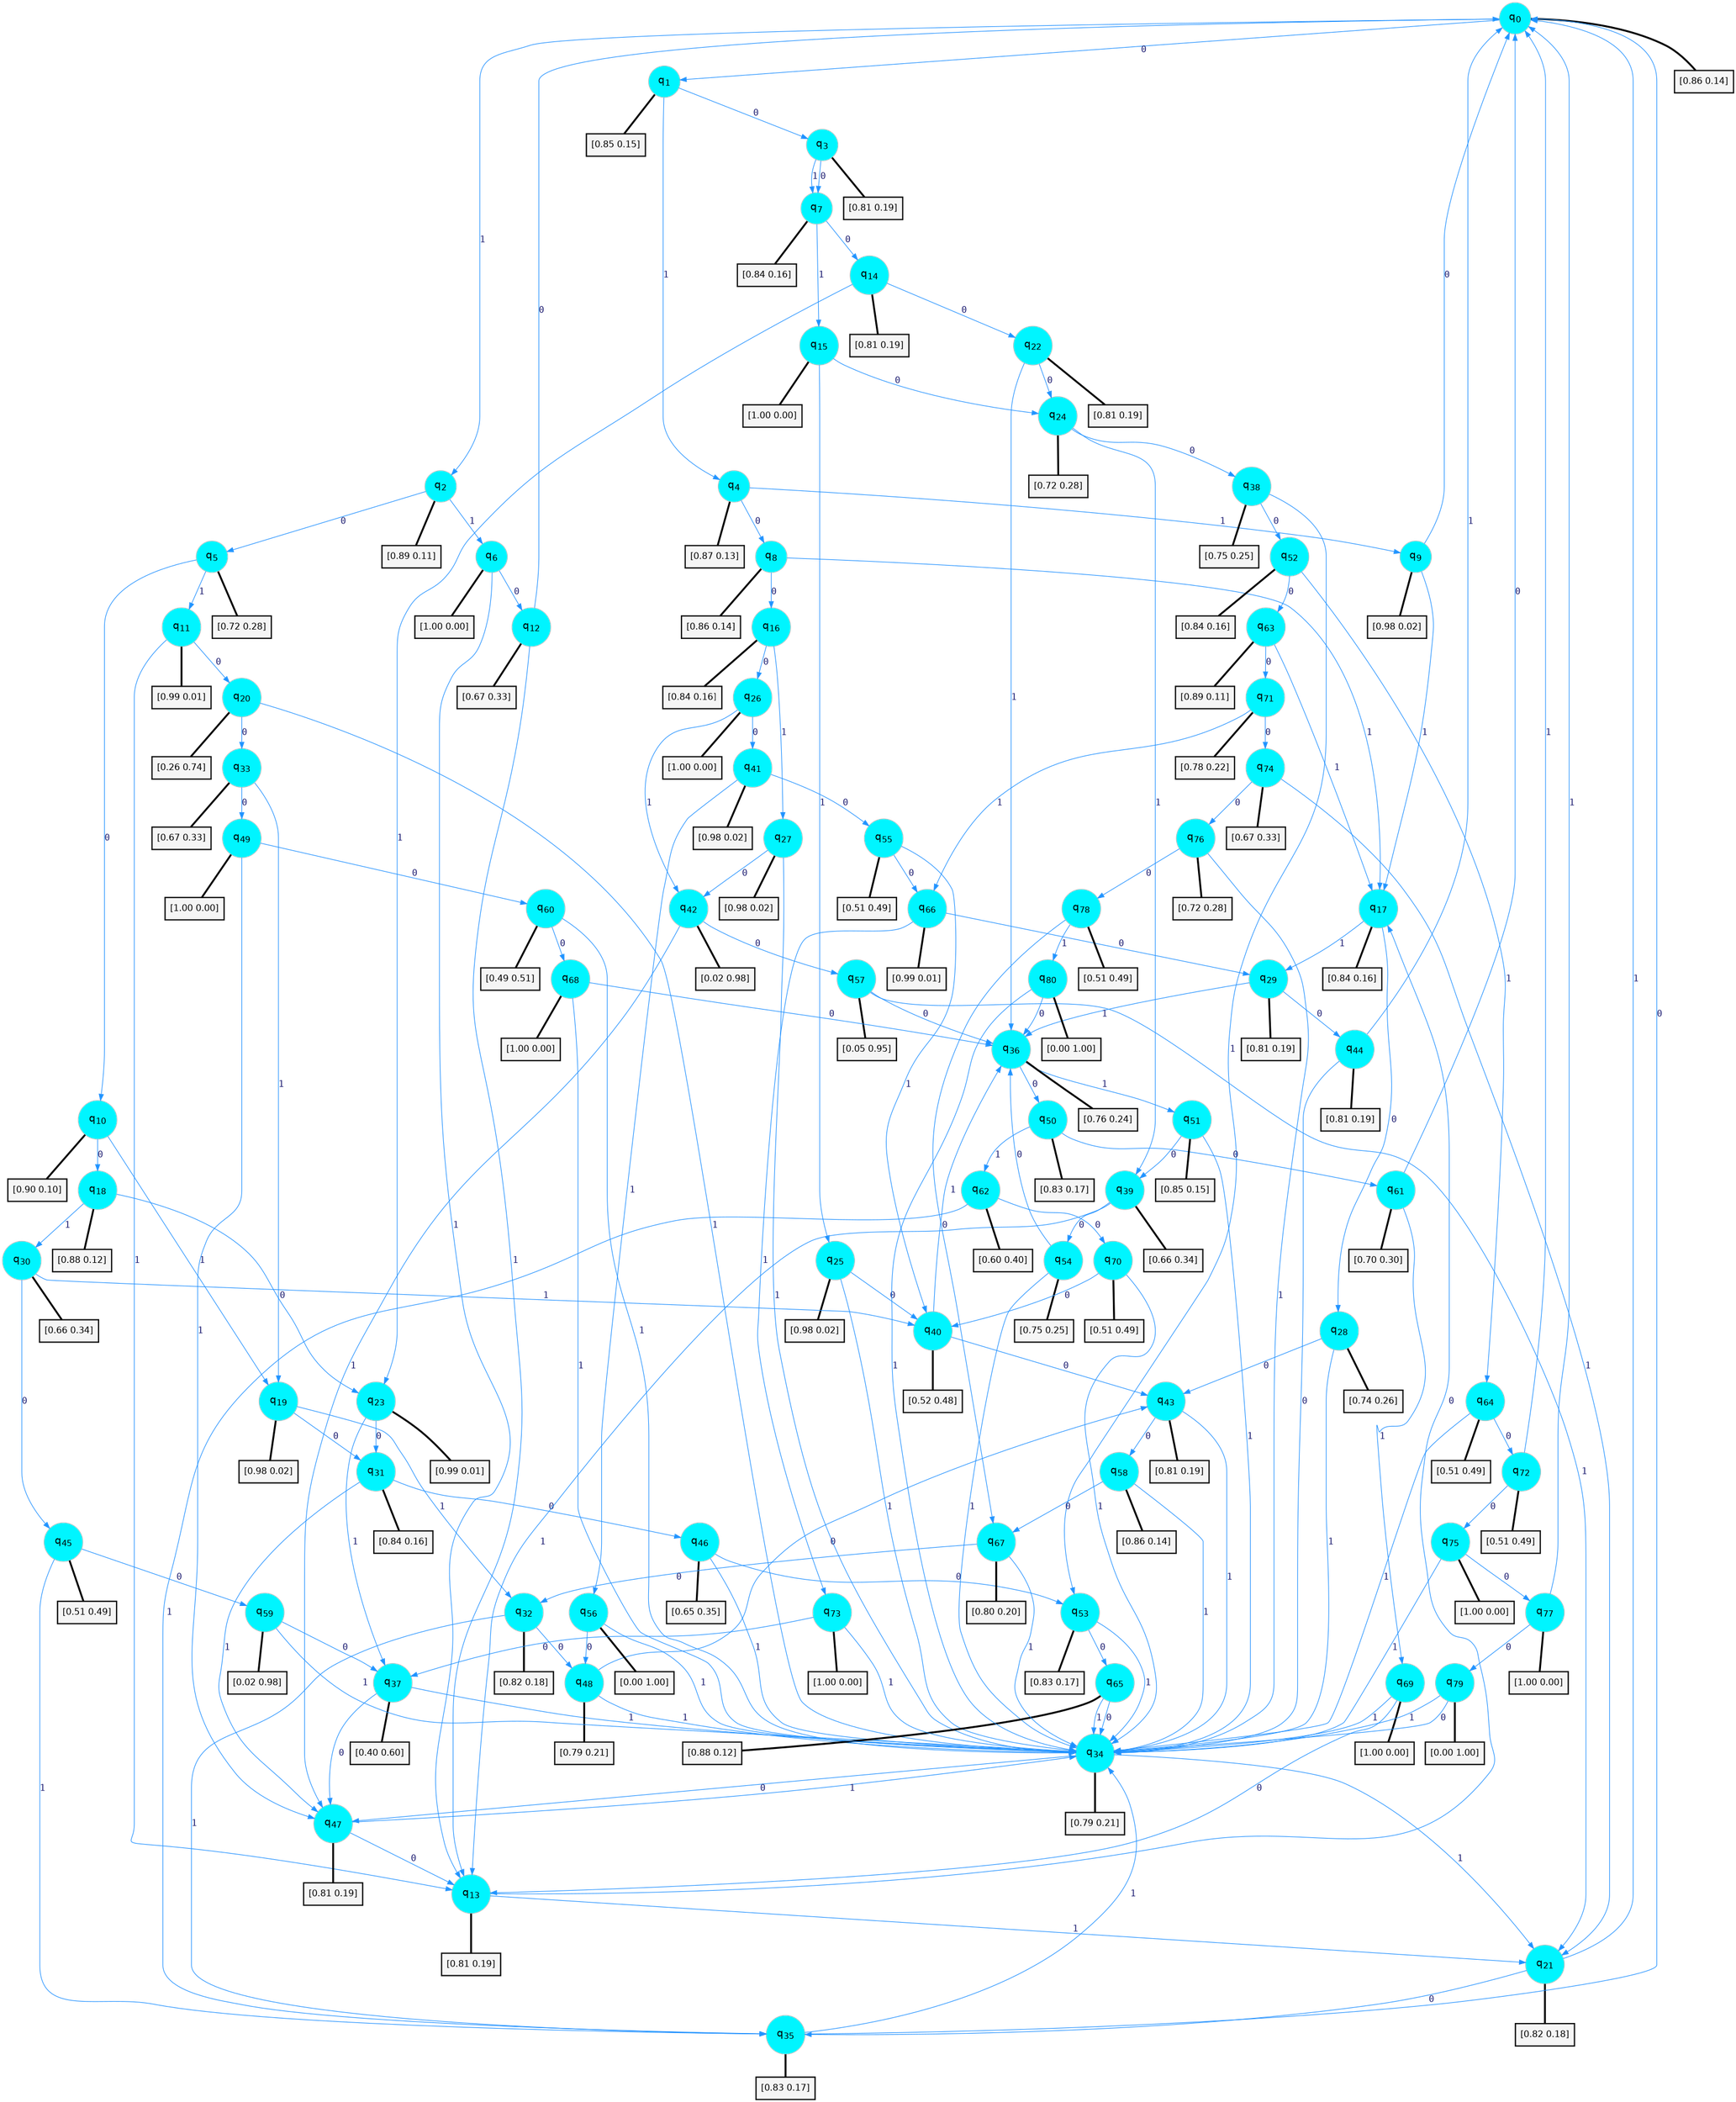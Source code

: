 digraph G {
graph [
bgcolor=transparent, dpi=300, rankdir=TD, size="40,25"];
node [
color=gray, fillcolor=turquoise1, fontcolor=black, fontname=Helvetica, fontsize=16, fontweight=bold, shape=circle, style=filled];
edge [
arrowsize=1, color=dodgerblue1, fontcolor=midnightblue, fontname=courier, fontweight=bold, penwidth=1, style=solid, weight=20];
0[label=<q<SUB>0</SUB>>];
1[label=<q<SUB>1</SUB>>];
2[label=<q<SUB>2</SUB>>];
3[label=<q<SUB>3</SUB>>];
4[label=<q<SUB>4</SUB>>];
5[label=<q<SUB>5</SUB>>];
6[label=<q<SUB>6</SUB>>];
7[label=<q<SUB>7</SUB>>];
8[label=<q<SUB>8</SUB>>];
9[label=<q<SUB>9</SUB>>];
10[label=<q<SUB>10</SUB>>];
11[label=<q<SUB>11</SUB>>];
12[label=<q<SUB>12</SUB>>];
13[label=<q<SUB>13</SUB>>];
14[label=<q<SUB>14</SUB>>];
15[label=<q<SUB>15</SUB>>];
16[label=<q<SUB>16</SUB>>];
17[label=<q<SUB>17</SUB>>];
18[label=<q<SUB>18</SUB>>];
19[label=<q<SUB>19</SUB>>];
20[label=<q<SUB>20</SUB>>];
21[label=<q<SUB>21</SUB>>];
22[label=<q<SUB>22</SUB>>];
23[label=<q<SUB>23</SUB>>];
24[label=<q<SUB>24</SUB>>];
25[label=<q<SUB>25</SUB>>];
26[label=<q<SUB>26</SUB>>];
27[label=<q<SUB>27</SUB>>];
28[label=<q<SUB>28</SUB>>];
29[label=<q<SUB>29</SUB>>];
30[label=<q<SUB>30</SUB>>];
31[label=<q<SUB>31</SUB>>];
32[label=<q<SUB>32</SUB>>];
33[label=<q<SUB>33</SUB>>];
34[label=<q<SUB>34</SUB>>];
35[label=<q<SUB>35</SUB>>];
36[label=<q<SUB>36</SUB>>];
37[label=<q<SUB>37</SUB>>];
38[label=<q<SUB>38</SUB>>];
39[label=<q<SUB>39</SUB>>];
40[label=<q<SUB>40</SUB>>];
41[label=<q<SUB>41</SUB>>];
42[label=<q<SUB>42</SUB>>];
43[label=<q<SUB>43</SUB>>];
44[label=<q<SUB>44</SUB>>];
45[label=<q<SUB>45</SUB>>];
46[label=<q<SUB>46</SUB>>];
47[label=<q<SUB>47</SUB>>];
48[label=<q<SUB>48</SUB>>];
49[label=<q<SUB>49</SUB>>];
50[label=<q<SUB>50</SUB>>];
51[label=<q<SUB>51</SUB>>];
52[label=<q<SUB>52</SUB>>];
53[label=<q<SUB>53</SUB>>];
54[label=<q<SUB>54</SUB>>];
55[label=<q<SUB>55</SUB>>];
56[label=<q<SUB>56</SUB>>];
57[label=<q<SUB>57</SUB>>];
58[label=<q<SUB>58</SUB>>];
59[label=<q<SUB>59</SUB>>];
60[label=<q<SUB>60</SUB>>];
61[label=<q<SUB>61</SUB>>];
62[label=<q<SUB>62</SUB>>];
63[label=<q<SUB>63</SUB>>];
64[label=<q<SUB>64</SUB>>];
65[label=<q<SUB>65</SUB>>];
66[label=<q<SUB>66</SUB>>];
67[label=<q<SUB>67</SUB>>];
68[label=<q<SUB>68</SUB>>];
69[label=<q<SUB>69</SUB>>];
70[label=<q<SUB>70</SUB>>];
71[label=<q<SUB>71</SUB>>];
72[label=<q<SUB>72</SUB>>];
73[label=<q<SUB>73</SUB>>];
74[label=<q<SUB>74</SUB>>];
75[label=<q<SUB>75</SUB>>];
76[label=<q<SUB>76</SUB>>];
77[label=<q<SUB>77</SUB>>];
78[label=<q<SUB>78</SUB>>];
79[label=<q<SUB>79</SUB>>];
80[label=<q<SUB>80</SUB>>];
81[label="[0.86 0.14]", shape=box,fontcolor=black, fontname=Helvetica, fontsize=14, penwidth=2, fillcolor=whitesmoke,color=black];
82[label="[0.85 0.15]", shape=box,fontcolor=black, fontname=Helvetica, fontsize=14, penwidth=2, fillcolor=whitesmoke,color=black];
83[label="[0.89 0.11]", shape=box,fontcolor=black, fontname=Helvetica, fontsize=14, penwidth=2, fillcolor=whitesmoke,color=black];
84[label="[0.81 0.19]", shape=box,fontcolor=black, fontname=Helvetica, fontsize=14, penwidth=2, fillcolor=whitesmoke,color=black];
85[label="[0.87 0.13]", shape=box,fontcolor=black, fontname=Helvetica, fontsize=14, penwidth=2, fillcolor=whitesmoke,color=black];
86[label="[0.72 0.28]", shape=box,fontcolor=black, fontname=Helvetica, fontsize=14, penwidth=2, fillcolor=whitesmoke,color=black];
87[label="[1.00 0.00]", shape=box,fontcolor=black, fontname=Helvetica, fontsize=14, penwidth=2, fillcolor=whitesmoke,color=black];
88[label="[0.84 0.16]", shape=box,fontcolor=black, fontname=Helvetica, fontsize=14, penwidth=2, fillcolor=whitesmoke,color=black];
89[label="[0.86 0.14]", shape=box,fontcolor=black, fontname=Helvetica, fontsize=14, penwidth=2, fillcolor=whitesmoke,color=black];
90[label="[0.98 0.02]", shape=box,fontcolor=black, fontname=Helvetica, fontsize=14, penwidth=2, fillcolor=whitesmoke,color=black];
91[label="[0.90 0.10]", shape=box,fontcolor=black, fontname=Helvetica, fontsize=14, penwidth=2, fillcolor=whitesmoke,color=black];
92[label="[0.99 0.01]", shape=box,fontcolor=black, fontname=Helvetica, fontsize=14, penwidth=2, fillcolor=whitesmoke,color=black];
93[label="[0.67 0.33]", shape=box,fontcolor=black, fontname=Helvetica, fontsize=14, penwidth=2, fillcolor=whitesmoke,color=black];
94[label="[0.81 0.19]", shape=box,fontcolor=black, fontname=Helvetica, fontsize=14, penwidth=2, fillcolor=whitesmoke,color=black];
95[label="[0.81 0.19]", shape=box,fontcolor=black, fontname=Helvetica, fontsize=14, penwidth=2, fillcolor=whitesmoke,color=black];
96[label="[1.00 0.00]", shape=box,fontcolor=black, fontname=Helvetica, fontsize=14, penwidth=2, fillcolor=whitesmoke,color=black];
97[label="[0.84 0.16]", shape=box,fontcolor=black, fontname=Helvetica, fontsize=14, penwidth=2, fillcolor=whitesmoke,color=black];
98[label="[0.84 0.16]", shape=box,fontcolor=black, fontname=Helvetica, fontsize=14, penwidth=2, fillcolor=whitesmoke,color=black];
99[label="[0.88 0.12]", shape=box,fontcolor=black, fontname=Helvetica, fontsize=14, penwidth=2, fillcolor=whitesmoke,color=black];
100[label="[0.98 0.02]", shape=box,fontcolor=black, fontname=Helvetica, fontsize=14, penwidth=2, fillcolor=whitesmoke,color=black];
101[label="[0.26 0.74]", shape=box,fontcolor=black, fontname=Helvetica, fontsize=14, penwidth=2, fillcolor=whitesmoke,color=black];
102[label="[0.82 0.18]", shape=box,fontcolor=black, fontname=Helvetica, fontsize=14, penwidth=2, fillcolor=whitesmoke,color=black];
103[label="[0.81 0.19]", shape=box,fontcolor=black, fontname=Helvetica, fontsize=14, penwidth=2, fillcolor=whitesmoke,color=black];
104[label="[0.99 0.01]", shape=box,fontcolor=black, fontname=Helvetica, fontsize=14, penwidth=2, fillcolor=whitesmoke,color=black];
105[label="[0.72 0.28]", shape=box,fontcolor=black, fontname=Helvetica, fontsize=14, penwidth=2, fillcolor=whitesmoke,color=black];
106[label="[0.98 0.02]", shape=box,fontcolor=black, fontname=Helvetica, fontsize=14, penwidth=2, fillcolor=whitesmoke,color=black];
107[label="[1.00 0.00]", shape=box,fontcolor=black, fontname=Helvetica, fontsize=14, penwidth=2, fillcolor=whitesmoke,color=black];
108[label="[0.98 0.02]", shape=box,fontcolor=black, fontname=Helvetica, fontsize=14, penwidth=2, fillcolor=whitesmoke,color=black];
109[label="[0.74 0.26]", shape=box,fontcolor=black, fontname=Helvetica, fontsize=14, penwidth=2, fillcolor=whitesmoke,color=black];
110[label="[0.81 0.19]", shape=box,fontcolor=black, fontname=Helvetica, fontsize=14, penwidth=2, fillcolor=whitesmoke,color=black];
111[label="[0.66 0.34]", shape=box,fontcolor=black, fontname=Helvetica, fontsize=14, penwidth=2, fillcolor=whitesmoke,color=black];
112[label="[0.84 0.16]", shape=box,fontcolor=black, fontname=Helvetica, fontsize=14, penwidth=2, fillcolor=whitesmoke,color=black];
113[label="[0.82 0.18]", shape=box,fontcolor=black, fontname=Helvetica, fontsize=14, penwidth=2, fillcolor=whitesmoke,color=black];
114[label="[0.67 0.33]", shape=box,fontcolor=black, fontname=Helvetica, fontsize=14, penwidth=2, fillcolor=whitesmoke,color=black];
115[label="[0.79 0.21]", shape=box,fontcolor=black, fontname=Helvetica, fontsize=14, penwidth=2, fillcolor=whitesmoke,color=black];
116[label="[0.83 0.17]", shape=box,fontcolor=black, fontname=Helvetica, fontsize=14, penwidth=2, fillcolor=whitesmoke,color=black];
117[label="[0.76 0.24]", shape=box,fontcolor=black, fontname=Helvetica, fontsize=14, penwidth=2, fillcolor=whitesmoke,color=black];
118[label="[0.40 0.60]", shape=box,fontcolor=black, fontname=Helvetica, fontsize=14, penwidth=2, fillcolor=whitesmoke,color=black];
119[label="[0.75 0.25]", shape=box,fontcolor=black, fontname=Helvetica, fontsize=14, penwidth=2, fillcolor=whitesmoke,color=black];
120[label="[0.66 0.34]", shape=box,fontcolor=black, fontname=Helvetica, fontsize=14, penwidth=2, fillcolor=whitesmoke,color=black];
121[label="[0.52 0.48]", shape=box,fontcolor=black, fontname=Helvetica, fontsize=14, penwidth=2, fillcolor=whitesmoke,color=black];
122[label="[0.98 0.02]", shape=box,fontcolor=black, fontname=Helvetica, fontsize=14, penwidth=2, fillcolor=whitesmoke,color=black];
123[label="[0.02 0.98]", shape=box,fontcolor=black, fontname=Helvetica, fontsize=14, penwidth=2, fillcolor=whitesmoke,color=black];
124[label="[0.81 0.19]", shape=box,fontcolor=black, fontname=Helvetica, fontsize=14, penwidth=2, fillcolor=whitesmoke,color=black];
125[label="[0.81 0.19]", shape=box,fontcolor=black, fontname=Helvetica, fontsize=14, penwidth=2, fillcolor=whitesmoke,color=black];
126[label="[0.51 0.49]", shape=box,fontcolor=black, fontname=Helvetica, fontsize=14, penwidth=2, fillcolor=whitesmoke,color=black];
127[label="[0.65 0.35]", shape=box,fontcolor=black, fontname=Helvetica, fontsize=14, penwidth=2, fillcolor=whitesmoke,color=black];
128[label="[0.81 0.19]", shape=box,fontcolor=black, fontname=Helvetica, fontsize=14, penwidth=2, fillcolor=whitesmoke,color=black];
129[label="[0.79 0.21]", shape=box,fontcolor=black, fontname=Helvetica, fontsize=14, penwidth=2, fillcolor=whitesmoke,color=black];
130[label="[1.00 0.00]", shape=box,fontcolor=black, fontname=Helvetica, fontsize=14, penwidth=2, fillcolor=whitesmoke,color=black];
131[label="[0.83 0.17]", shape=box,fontcolor=black, fontname=Helvetica, fontsize=14, penwidth=2, fillcolor=whitesmoke,color=black];
132[label="[0.85 0.15]", shape=box,fontcolor=black, fontname=Helvetica, fontsize=14, penwidth=2, fillcolor=whitesmoke,color=black];
133[label="[0.84 0.16]", shape=box,fontcolor=black, fontname=Helvetica, fontsize=14, penwidth=2, fillcolor=whitesmoke,color=black];
134[label="[0.83 0.17]", shape=box,fontcolor=black, fontname=Helvetica, fontsize=14, penwidth=2, fillcolor=whitesmoke,color=black];
135[label="[0.75 0.25]", shape=box,fontcolor=black, fontname=Helvetica, fontsize=14, penwidth=2, fillcolor=whitesmoke,color=black];
136[label="[0.51 0.49]", shape=box,fontcolor=black, fontname=Helvetica, fontsize=14, penwidth=2, fillcolor=whitesmoke,color=black];
137[label="[0.00 1.00]", shape=box,fontcolor=black, fontname=Helvetica, fontsize=14, penwidth=2, fillcolor=whitesmoke,color=black];
138[label="[0.05 0.95]", shape=box,fontcolor=black, fontname=Helvetica, fontsize=14, penwidth=2, fillcolor=whitesmoke,color=black];
139[label="[0.86 0.14]", shape=box,fontcolor=black, fontname=Helvetica, fontsize=14, penwidth=2, fillcolor=whitesmoke,color=black];
140[label="[0.02 0.98]", shape=box,fontcolor=black, fontname=Helvetica, fontsize=14, penwidth=2, fillcolor=whitesmoke,color=black];
141[label="[0.49 0.51]", shape=box,fontcolor=black, fontname=Helvetica, fontsize=14, penwidth=2, fillcolor=whitesmoke,color=black];
142[label="[0.70 0.30]", shape=box,fontcolor=black, fontname=Helvetica, fontsize=14, penwidth=2, fillcolor=whitesmoke,color=black];
143[label="[0.60 0.40]", shape=box,fontcolor=black, fontname=Helvetica, fontsize=14, penwidth=2, fillcolor=whitesmoke,color=black];
144[label="[0.89 0.11]", shape=box,fontcolor=black, fontname=Helvetica, fontsize=14, penwidth=2, fillcolor=whitesmoke,color=black];
145[label="[0.51 0.49]", shape=box,fontcolor=black, fontname=Helvetica, fontsize=14, penwidth=2, fillcolor=whitesmoke,color=black];
146[label="[0.88 0.12]", shape=box,fontcolor=black, fontname=Helvetica, fontsize=14, penwidth=2, fillcolor=whitesmoke,color=black];
147[label="[0.99 0.01]", shape=box,fontcolor=black, fontname=Helvetica, fontsize=14, penwidth=2, fillcolor=whitesmoke,color=black];
148[label="[0.80 0.20]", shape=box,fontcolor=black, fontname=Helvetica, fontsize=14, penwidth=2, fillcolor=whitesmoke,color=black];
149[label="[1.00 0.00]", shape=box,fontcolor=black, fontname=Helvetica, fontsize=14, penwidth=2, fillcolor=whitesmoke,color=black];
150[label="[1.00 0.00]", shape=box,fontcolor=black, fontname=Helvetica, fontsize=14, penwidth=2, fillcolor=whitesmoke,color=black];
151[label="[0.51 0.49]", shape=box,fontcolor=black, fontname=Helvetica, fontsize=14, penwidth=2, fillcolor=whitesmoke,color=black];
152[label="[0.78 0.22]", shape=box,fontcolor=black, fontname=Helvetica, fontsize=14, penwidth=2, fillcolor=whitesmoke,color=black];
153[label="[0.51 0.49]", shape=box,fontcolor=black, fontname=Helvetica, fontsize=14, penwidth=2, fillcolor=whitesmoke,color=black];
154[label="[1.00 0.00]", shape=box,fontcolor=black, fontname=Helvetica, fontsize=14, penwidth=2, fillcolor=whitesmoke,color=black];
155[label="[0.67 0.33]", shape=box,fontcolor=black, fontname=Helvetica, fontsize=14, penwidth=2, fillcolor=whitesmoke,color=black];
156[label="[1.00 0.00]", shape=box,fontcolor=black, fontname=Helvetica, fontsize=14, penwidth=2, fillcolor=whitesmoke,color=black];
157[label="[0.72 0.28]", shape=box,fontcolor=black, fontname=Helvetica, fontsize=14, penwidth=2, fillcolor=whitesmoke,color=black];
158[label="[1.00 0.00]", shape=box,fontcolor=black, fontname=Helvetica, fontsize=14, penwidth=2, fillcolor=whitesmoke,color=black];
159[label="[0.51 0.49]", shape=box,fontcolor=black, fontname=Helvetica, fontsize=14, penwidth=2, fillcolor=whitesmoke,color=black];
160[label="[0.00 1.00]", shape=box,fontcolor=black, fontname=Helvetica, fontsize=14, penwidth=2, fillcolor=whitesmoke,color=black];
161[label="[0.00 1.00]", shape=box,fontcolor=black, fontname=Helvetica, fontsize=14, penwidth=2, fillcolor=whitesmoke,color=black];
0->1 [label=0];
0->2 [label=1];
0->81 [arrowhead=none, penwidth=3,color=black];
1->3 [label=0];
1->4 [label=1];
1->82 [arrowhead=none, penwidth=3,color=black];
2->5 [label=0];
2->6 [label=1];
2->83 [arrowhead=none, penwidth=3,color=black];
3->7 [label=0];
3->7 [label=1];
3->84 [arrowhead=none, penwidth=3,color=black];
4->8 [label=0];
4->9 [label=1];
4->85 [arrowhead=none, penwidth=3,color=black];
5->10 [label=0];
5->11 [label=1];
5->86 [arrowhead=none, penwidth=3,color=black];
6->12 [label=0];
6->13 [label=1];
6->87 [arrowhead=none, penwidth=3,color=black];
7->14 [label=0];
7->15 [label=1];
7->88 [arrowhead=none, penwidth=3,color=black];
8->16 [label=0];
8->17 [label=1];
8->89 [arrowhead=none, penwidth=3,color=black];
9->0 [label=0];
9->17 [label=1];
9->90 [arrowhead=none, penwidth=3,color=black];
10->18 [label=0];
10->19 [label=1];
10->91 [arrowhead=none, penwidth=3,color=black];
11->20 [label=0];
11->13 [label=1];
11->92 [arrowhead=none, penwidth=3,color=black];
12->0 [label=0];
12->13 [label=1];
12->93 [arrowhead=none, penwidth=3,color=black];
13->17 [label=0];
13->21 [label=1];
13->94 [arrowhead=none, penwidth=3,color=black];
14->22 [label=0];
14->23 [label=1];
14->95 [arrowhead=none, penwidth=3,color=black];
15->24 [label=0];
15->25 [label=1];
15->96 [arrowhead=none, penwidth=3,color=black];
16->26 [label=0];
16->27 [label=1];
16->97 [arrowhead=none, penwidth=3,color=black];
17->28 [label=0];
17->29 [label=1];
17->98 [arrowhead=none, penwidth=3,color=black];
18->23 [label=0];
18->30 [label=1];
18->99 [arrowhead=none, penwidth=3,color=black];
19->31 [label=0];
19->32 [label=1];
19->100 [arrowhead=none, penwidth=3,color=black];
20->33 [label=0];
20->34 [label=1];
20->101 [arrowhead=none, penwidth=3,color=black];
21->35 [label=0];
21->0 [label=1];
21->102 [arrowhead=none, penwidth=3,color=black];
22->24 [label=0];
22->36 [label=1];
22->103 [arrowhead=none, penwidth=3,color=black];
23->31 [label=0];
23->37 [label=1];
23->104 [arrowhead=none, penwidth=3,color=black];
24->38 [label=0];
24->39 [label=1];
24->105 [arrowhead=none, penwidth=3,color=black];
25->40 [label=0];
25->34 [label=1];
25->106 [arrowhead=none, penwidth=3,color=black];
26->41 [label=0];
26->42 [label=1];
26->107 [arrowhead=none, penwidth=3,color=black];
27->42 [label=0];
27->34 [label=1];
27->108 [arrowhead=none, penwidth=3,color=black];
28->43 [label=0];
28->34 [label=1];
28->109 [arrowhead=none, penwidth=3,color=black];
29->44 [label=0];
29->36 [label=1];
29->110 [arrowhead=none, penwidth=3,color=black];
30->45 [label=0];
30->40 [label=1];
30->111 [arrowhead=none, penwidth=3,color=black];
31->46 [label=0];
31->47 [label=1];
31->112 [arrowhead=none, penwidth=3,color=black];
32->48 [label=0];
32->35 [label=1];
32->113 [arrowhead=none, penwidth=3,color=black];
33->49 [label=0];
33->19 [label=1];
33->114 [arrowhead=none, penwidth=3,color=black];
34->47 [label=0];
34->21 [label=1];
34->115 [arrowhead=none, penwidth=3,color=black];
35->0 [label=0];
35->34 [label=1];
35->116 [arrowhead=none, penwidth=3,color=black];
36->50 [label=0];
36->51 [label=1];
36->117 [arrowhead=none, penwidth=3,color=black];
37->47 [label=0];
37->34 [label=1];
37->118 [arrowhead=none, penwidth=3,color=black];
38->52 [label=0];
38->53 [label=1];
38->119 [arrowhead=none, penwidth=3,color=black];
39->54 [label=0];
39->13 [label=1];
39->120 [arrowhead=none, penwidth=3,color=black];
40->43 [label=0];
40->36 [label=1];
40->121 [arrowhead=none, penwidth=3,color=black];
41->55 [label=0];
41->56 [label=1];
41->122 [arrowhead=none, penwidth=3,color=black];
42->57 [label=0];
42->47 [label=1];
42->123 [arrowhead=none, penwidth=3,color=black];
43->58 [label=0];
43->34 [label=1];
43->124 [arrowhead=none, penwidth=3,color=black];
44->34 [label=0];
44->0 [label=1];
44->125 [arrowhead=none, penwidth=3,color=black];
45->59 [label=0];
45->35 [label=1];
45->126 [arrowhead=none, penwidth=3,color=black];
46->53 [label=0];
46->34 [label=1];
46->127 [arrowhead=none, penwidth=3,color=black];
47->13 [label=0];
47->34 [label=1];
47->128 [arrowhead=none, penwidth=3,color=black];
48->43 [label=0];
48->34 [label=1];
48->129 [arrowhead=none, penwidth=3,color=black];
49->60 [label=0];
49->47 [label=1];
49->130 [arrowhead=none, penwidth=3,color=black];
50->61 [label=0];
50->62 [label=1];
50->131 [arrowhead=none, penwidth=3,color=black];
51->39 [label=0];
51->34 [label=1];
51->132 [arrowhead=none, penwidth=3,color=black];
52->63 [label=0];
52->64 [label=1];
52->133 [arrowhead=none, penwidth=3,color=black];
53->65 [label=0];
53->34 [label=1];
53->134 [arrowhead=none, penwidth=3,color=black];
54->36 [label=0];
54->34 [label=1];
54->135 [arrowhead=none, penwidth=3,color=black];
55->66 [label=0];
55->40 [label=1];
55->136 [arrowhead=none, penwidth=3,color=black];
56->48 [label=0];
56->34 [label=1];
56->137 [arrowhead=none, penwidth=3,color=black];
57->36 [label=0];
57->21 [label=1];
57->138 [arrowhead=none, penwidth=3,color=black];
58->67 [label=0];
58->34 [label=1];
58->139 [arrowhead=none, penwidth=3,color=black];
59->37 [label=0];
59->34 [label=1];
59->140 [arrowhead=none, penwidth=3,color=black];
60->68 [label=0];
60->34 [label=1];
60->141 [arrowhead=none, penwidth=3,color=black];
61->0 [label=0];
61->69 [label=1];
61->142 [arrowhead=none, penwidth=3,color=black];
62->70 [label=0];
62->35 [label=1];
62->143 [arrowhead=none, penwidth=3,color=black];
63->71 [label=0];
63->17 [label=1];
63->144 [arrowhead=none, penwidth=3,color=black];
64->72 [label=0];
64->34 [label=1];
64->145 [arrowhead=none, penwidth=3,color=black];
65->34 [label=0];
65->34 [label=1];
65->146 [arrowhead=none, penwidth=3,color=black];
66->29 [label=0];
66->73 [label=1];
66->147 [arrowhead=none, penwidth=3,color=black];
67->32 [label=0];
67->34 [label=1];
67->148 [arrowhead=none, penwidth=3,color=black];
68->36 [label=0];
68->34 [label=1];
68->149 [arrowhead=none, penwidth=3,color=black];
69->13 [label=0];
69->34 [label=1];
69->150 [arrowhead=none, penwidth=3,color=black];
70->40 [label=0];
70->34 [label=1];
70->151 [arrowhead=none, penwidth=3,color=black];
71->74 [label=0];
71->66 [label=1];
71->152 [arrowhead=none, penwidth=3,color=black];
72->75 [label=0];
72->0 [label=1];
72->153 [arrowhead=none, penwidth=3,color=black];
73->37 [label=0];
73->34 [label=1];
73->154 [arrowhead=none, penwidth=3,color=black];
74->76 [label=0];
74->21 [label=1];
74->155 [arrowhead=none, penwidth=3,color=black];
75->77 [label=0];
75->34 [label=1];
75->156 [arrowhead=none, penwidth=3,color=black];
76->78 [label=0];
76->34 [label=1];
76->157 [arrowhead=none, penwidth=3,color=black];
77->79 [label=0];
77->0 [label=1];
77->158 [arrowhead=none, penwidth=3,color=black];
78->67 [label=0];
78->80 [label=1];
78->159 [arrowhead=none, penwidth=3,color=black];
79->34 [label=0];
79->34 [label=1];
79->160 [arrowhead=none, penwidth=3,color=black];
80->36 [label=0];
80->34 [label=1];
80->161 [arrowhead=none, penwidth=3,color=black];
}
